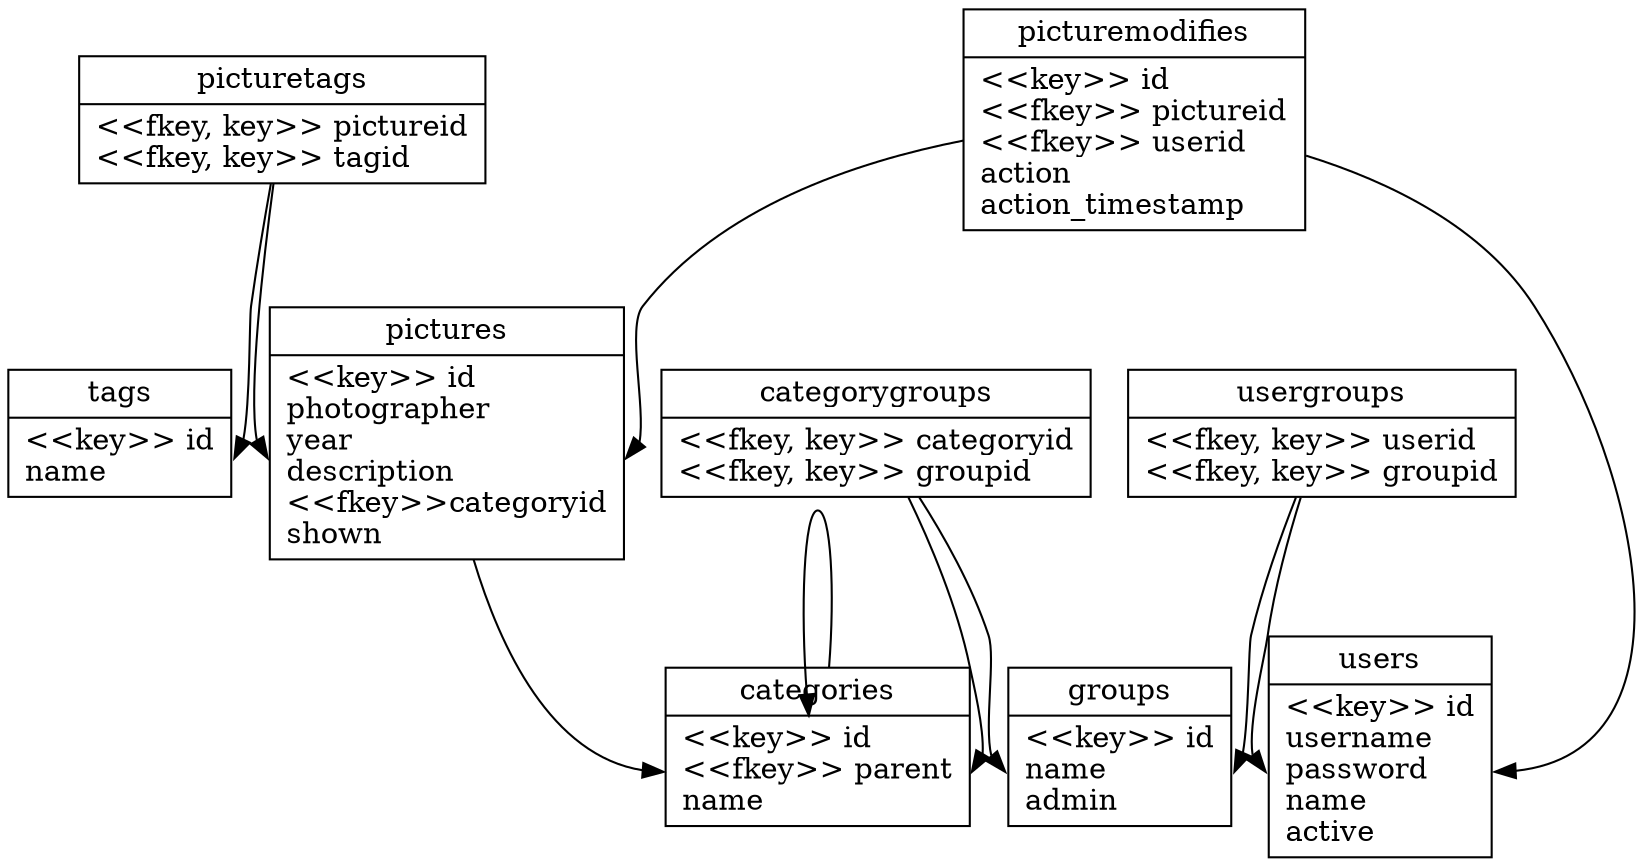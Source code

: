 strict digraph database {

    node [
        shape=record
    ]

    users [
        label="{users|<pkey> \<\<key\>\> id\lusername\lpassword\lname\lactive\l}"
    ]

    groups [
        label="{groups|<pkey> \<\<key\>\> id\lname\ladmin\l}"
    ]

    usergroups [
        label="{usergroups|\<\<fkey, key\>\> userid\l\<\<fkey, key\>\> groupid\l}"
    ]

    categories [
        label="{categories|<pkey> \<\<key\>\> id\l\<\<fkey\>\> parent\lname\l}"
    ]

    pictures [
        label="{pictures|<pkey> \<\<key\>\> id\lphotographer\lyear\ldescription\l\<\<fkey\>\>categoryid\lshown\l}"
    ]

    categorygroups [
        label="{categorygroups|\<\<fkey, key\>\> categoryid\l\<\<fkey, key\>\> groupid\l}"
    ]

    tags [
        label="{tags|<pkey> \<\<key\>\> id\lname\l}"
    ]

    picturetags [
        label="{picturetags|\<\<fkey, key\>\> pictureid\l\<\<fkey, key\>\> tagid\l}"
    ]

    picturemodifies [
        label="{picturemodifies|<pkey> \<\<key\>\> id\l\<\<fkey\>\> pictureid\l\<\<fkey\>\> userid\laction\laction_timestamp\l}"
    ]

    usergroups->users:pkey[weight=8]
    usergroups->groups:pkey[weight=8]
    categorygroups->categories:pkey[weight=8]
    categorygroups->groups:pkey[weight=8]
    pictures->categories:pkey
    picturetags->pictures:pkey
    picturetags->tags:pkey
    picturemodifies->pictures:pkey
    picturemodifies->users:pkey
    categories->categories:pkey

}
